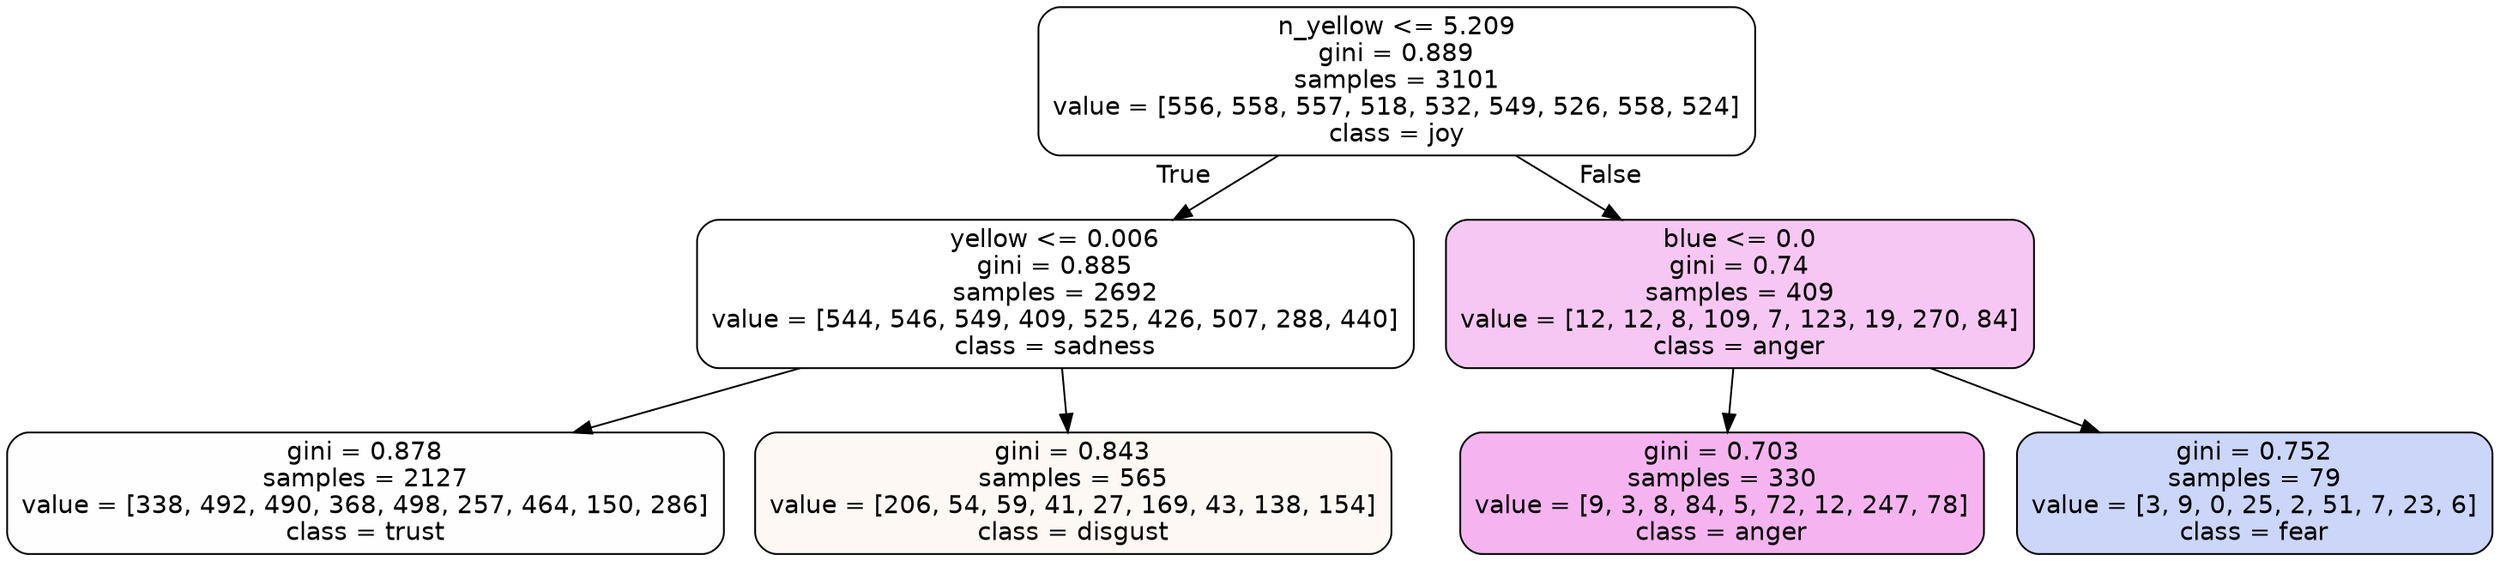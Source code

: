 digraph Tree {
node [shape=box, style="filled, rounded", color="black", fontname=helvetica] ;
edge [fontname=helvetica] ;
0 [label="n_yellow <= 5.209\ngini = 0.889\nsamples = 3101\nvalue = [556, 558, 557, 518, 532, 549, 526, 558, 524]\nclass = joy", fillcolor="#d7e53900"] ;
1 [label="yellow <= 0.006\ngini = 0.885\nsamples = 2692\nvalue = [544, 546, 549, 409, 525, 426, 507, 288, 440]\nclass = sadness", fillcolor="#64e53900"] ;
0 -> 1 [labeldistance=2.5, labelangle=45, headlabel="True"] ;
2 [label="gini = 0.878\nsamples = 2127\nvalue = [338, 492, 490, 368, 498, 257, 464, 150, 286]\nclass = trust", fillcolor="#39d7e501"] ;
1 -> 2 ;
3 [label="gini = 0.843\nsamples = 565\nvalue = [206, 54, 59, 41, 27, 169, 43, 138, 154]\nclass = disgust", fillcolor="#e581390d"] ;
1 -> 3 ;
4 [label="blue <= 0.0\ngini = 0.74\nsamples = 409\nvalue = [12, 12, 8, 109, 7, 123, 19, 270, 84]\nclass = anger", fillcolor="#e539d748"] ;
0 -> 4 [labeldistance=2.5, labelangle=-45, headlabel="False"] ;
5 [label="gini = 0.703\nsamples = 330\nvalue = [9, 3, 8, 84, 5, 72, 12, 247, 78]\nclass = anger", fillcolor="#e539d760"] ;
4 -> 5 ;
6 [label="gini = 0.752\nsamples = 79\nvalue = [3, 9, 0, 25, 2, 51, 7, 23, 6]\nclass = fear", fillcolor="#3964e542"] ;
4 -> 6 ;
}